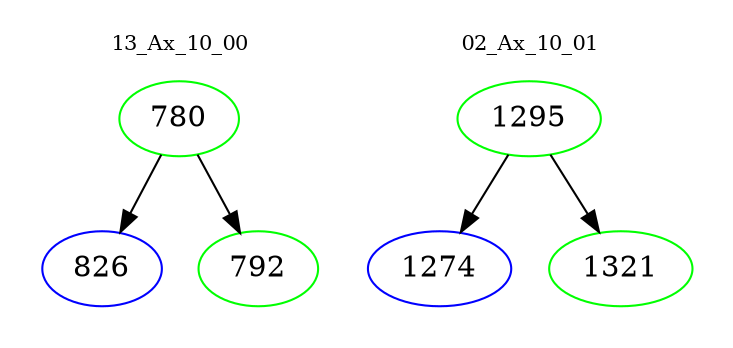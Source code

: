 digraph{
subgraph cluster_0 {
color = white
label = "13_Ax_10_00";
fontsize=10;
T0_780 [label="780", color="green"]
T0_780 -> T0_826 [color="black"]
T0_826 [label="826", color="blue"]
T0_780 -> T0_792 [color="black"]
T0_792 [label="792", color="green"]
}
subgraph cluster_1 {
color = white
label = "02_Ax_10_01";
fontsize=10;
T1_1295 [label="1295", color="green"]
T1_1295 -> T1_1274 [color="black"]
T1_1274 [label="1274", color="blue"]
T1_1295 -> T1_1321 [color="black"]
T1_1321 [label="1321", color="green"]
}
}
